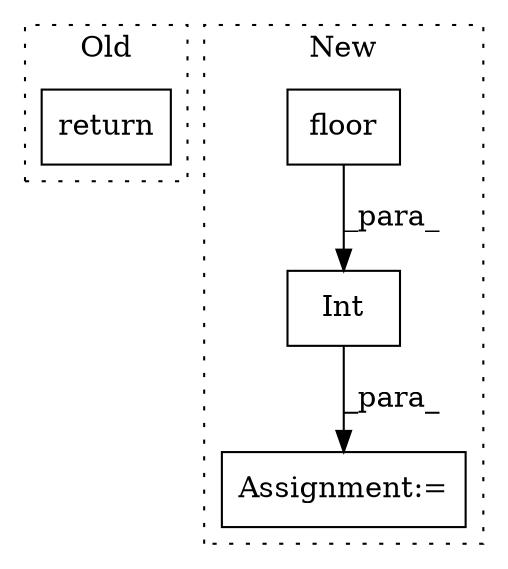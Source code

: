 digraph G {
subgraph cluster0 {
1 [label="return" a="41" s="13013" l="7" shape="box"];
label = "Old";
style="dotted";
}
subgraph cluster1 {
2 [label="floor" a="32" s="13615,13622" l="6,1" shape="box"];
3 [label="Assignment:=" a="7" s="13709" l="1" shape="box"];
4 [label="Int" a="32" s="13605,13623" l="4,1" shape="box"];
label = "New";
style="dotted";
}
2 -> 4 [label="_para_"];
4 -> 3 [label="_para_"];
}